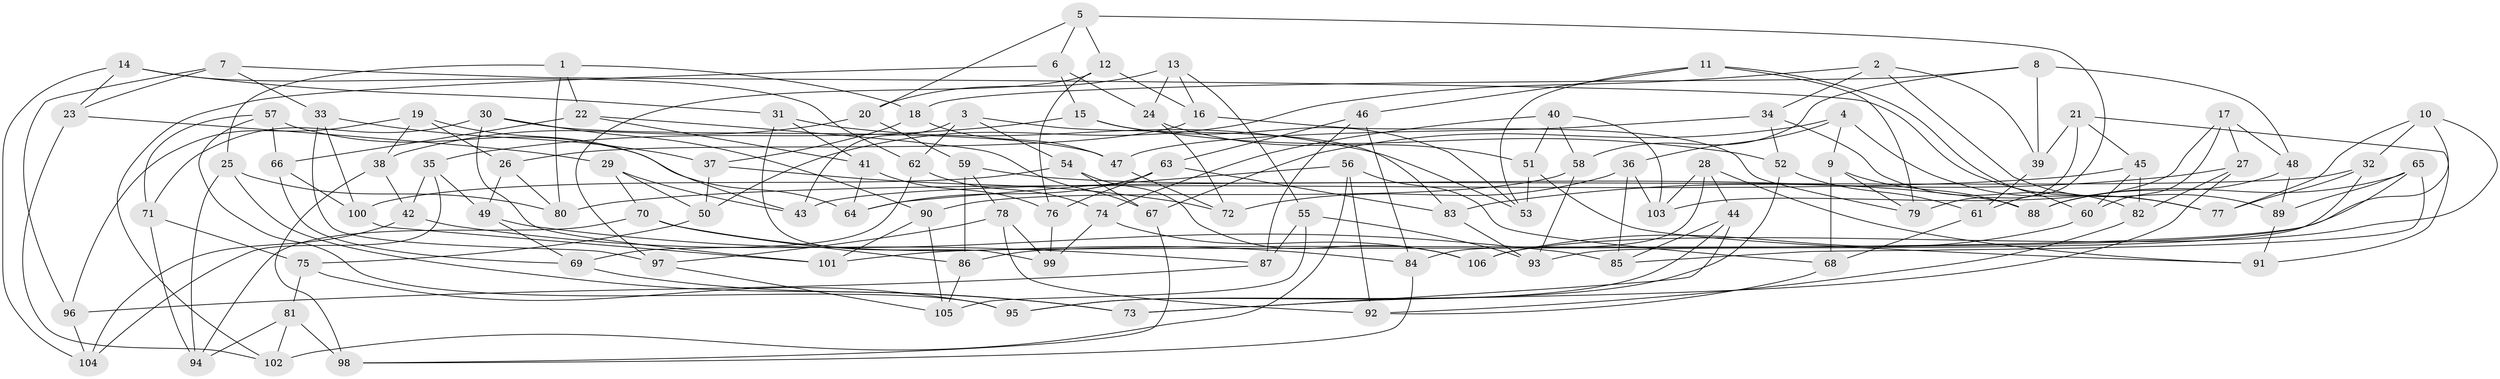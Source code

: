 // Generated by graph-tools (version 1.1) at 2025/03/03/09/25 03:03:10]
// undirected, 106 vertices, 212 edges
graph export_dot {
graph [start="1"]
  node [color=gray90,style=filled];
  1;
  2;
  3;
  4;
  5;
  6;
  7;
  8;
  9;
  10;
  11;
  12;
  13;
  14;
  15;
  16;
  17;
  18;
  19;
  20;
  21;
  22;
  23;
  24;
  25;
  26;
  27;
  28;
  29;
  30;
  31;
  32;
  33;
  34;
  35;
  36;
  37;
  38;
  39;
  40;
  41;
  42;
  43;
  44;
  45;
  46;
  47;
  48;
  49;
  50;
  51;
  52;
  53;
  54;
  55;
  56;
  57;
  58;
  59;
  60;
  61;
  62;
  63;
  64;
  65;
  66;
  67;
  68;
  69;
  70;
  71;
  72;
  73;
  74;
  75;
  76;
  77;
  78;
  79;
  80;
  81;
  82;
  83;
  84;
  85;
  86;
  87;
  88;
  89;
  90;
  91;
  92;
  93;
  94;
  95;
  96;
  97;
  98;
  99;
  100;
  101;
  102;
  103;
  104;
  105;
  106;
  1 -- 25;
  1 -- 18;
  1 -- 22;
  1 -- 80;
  2 -- 39;
  2 -- 89;
  2 -- 50;
  2 -- 34;
  3 -- 83;
  3 -- 43;
  3 -- 54;
  3 -- 62;
  4 -- 36;
  4 -- 77;
  4 -- 67;
  4 -- 9;
  5 -- 20;
  5 -- 61;
  5 -- 12;
  5 -- 6;
  6 -- 15;
  6 -- 102;
  6 -- 24;
  7 -- 33;
  7 -- 77;
  7 -- 96;
  7 -- 23;
  8 -- 39;
  8 -- 48;
  8 -- 58;
  8 -- 18;
  9 -- 88;
  9 -- 79;
  9 -- 68;
  10 -- 77;
  10 -- 101;
  10 -- 106;
  10 -- 32;
  11 -- 60;
  11 -- 53;
  11 -- 46;
  11 -- 79;
  12 -- 16;
  12 -- 76;
  12 -- 97;
  13 -- 55;
  13 -- 24;
  13 -- 16;
  13 -- 20;
  14 -- 104;
  14 -- 62;
  14 -- 23;
  14 -- 31;
  15 -- 52;
  15 -- 35;
  15 -- 53;
  16 -- 26;
  16 -- 79;
  17 -- 48;
  17 -- 27;
  17 -- 60;
  17 -- 103;
  18 -- 47;
  18 -- 37;
  19 -- 96;
  19 -- 26;
  19 -- 43;
  19 -- 38;
  20 -- 59;
  20 -- 38;
  21 -- 91;
  21 -- 45;
  21 -- 79;
  21 -- 39;
  22 -- 66;
  22 -- 67;
  22 -- 41;
  23 -- 29;
  23 -- 102;
  24 -- 72;
  24 -- 51;
  25 -- 80;
  25 -- 73;
  25 -- 94;
  26 -- 49;
  26 -- 80;
  27 -- 82;
  27 -- 83;
  27 -- 73;
  28 -- 84;
  28 -- 44;
  28 -- 91;
  28 -- 103;
  29 -- 70;
  29 -- 50;
  29 -- 43;
  30 -- 101;
  30 -- 71;
  30 -- 47;
  30 -- 90;
  31 -- 53;
  31 -- 99;
  31 -- 41;
  32 -- 43;
  32 -- 93;
  32 -- 77;
  33 -- 100;
  33 -- 97;
  33 -- 37;
  34 -- 47;
  34 -- 82;
  34 -- 52;
  35 -- 49;
  35 -- 42;
  35 -- 104;
  36 -- 103;
  36 -- 85;
  36 -- 72;
  37 -- 72;
  37 -- 50;
  38 -- 98;
  38 -- 42;
  39 -- 61;
  40 -- 58;
  40 -- 103;
  40 -- 74;
  40 -- 51;
  41 -- 76;
  41 -- 64;
  42 -- 87;
  42 -- 104;
  44 -- 85;
  44 -- 73;
  44 -- 95;
  45 -- 60;
  45 -- 80;
  45 -- 82;
  46 -- 63;
  46 -- 84;
  46 -- 87;
  47 -- 72;
  48 -- 89;
  48 -- 88;
  49 -- 85;
  49 -- 69;
  50 -- 75;
  51 -- 91;
  51 -- 53;
  52 -- 61;
  52 -- 95;
  54 -- 100;
  54 -- 67;
  54 -- 106;
  55 -- 87;
  55 -- 105;
  55 -- 93;
  56 -- 92;
  56 -- 64;
  56 -- 102;
  56 -- 68;
  57 -- 95;
  57 -- 71;
  57 -- 64;
  57 -- 66;
  58 -- 90;
  58 -- 93;
  59 -- 86;
  59 -- 78;
  59 -- 88;
  60 -- 106;
  61 -- 68;
  62 -- 74;
  62 -- 69;
  63 -- 83;
  63 -- 76;
  63 -- 64;
  65 -- 86;
  65 -- 85;
  65 -- 89;
  65 -- 88;
  66 -- 69;
  66 -- 100;
  67 -- 98;
  68 -- 92;
  69 -- 73;
  70 -- 94;
  70 -- 86;
  70 -- 84;
  71 -- 75;
  71 -- 94;
  74 -- 99;
  74 -- 106;
  75 -- 95;
  75 -- 81;
  76 -- 99;
  78 -- 97;
  78 -- 92;
  78 -- 99;
  81 -- 102;
  81 -- 94;
  81 -- 98;
  82 -- 92;
  83 -- 93;
  84 -- 98;
  86 -- 105;
  87 -- 96;
  89 -- 91;
  90 -- 101;
  90 -- 105;
  96 -- 104;
  97 -- 105;
  100 -- 101;
}
